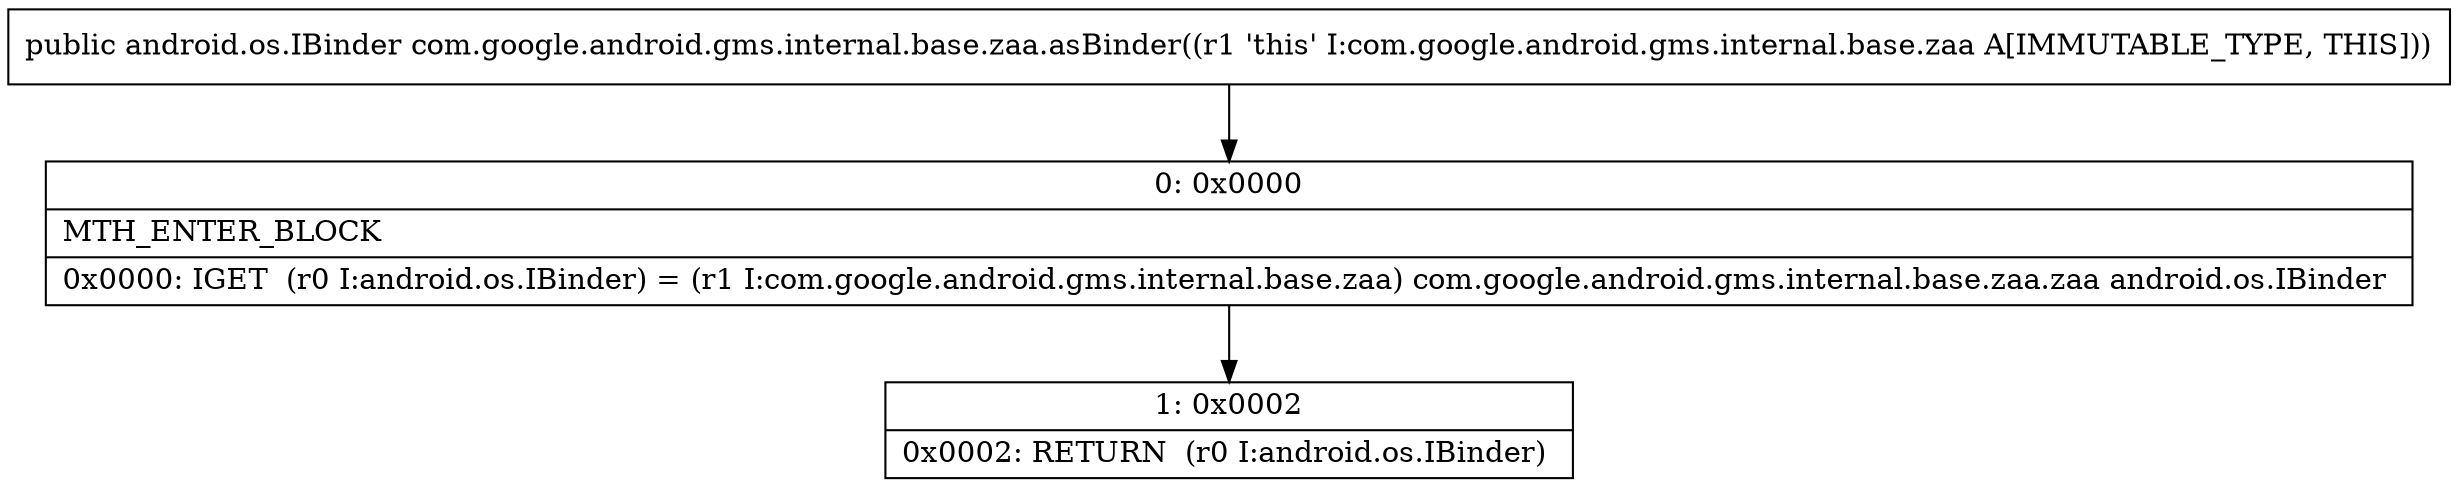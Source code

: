 digraph "CFG forcom.google.android.gms.internal.base.zaa.asBinder()Landroid\/os\/IBinder;" {
Node_0 [shape=record,label="{0\:\ 0x0000|MTH_ENTER_BLOCK\l|0x0000: IGET  (r0 I:android.os.IBinder) = (r1 I:com.google.android.gms.internal.base.zaa) com.google.android.gms.internal.base.zaa.zaa android.os.IBinder \l}"];
Node_1 [shape=record,label="{1\:\ 0x0002|0x0002: RETURN  (r0 I:android.os.IBinder) \l}"];
MethodNode[shape=record,label="{public android.os.IBinder com.google.android.gms.internal.base.zaa.asBinder((r1 'this' I:com.google.android.gms.internal.base.zaa A[IMMUTABLE_TYPE, THIS])) }"];
MethodNode -> Node_0;
Node_0 -> Node_1;
}

